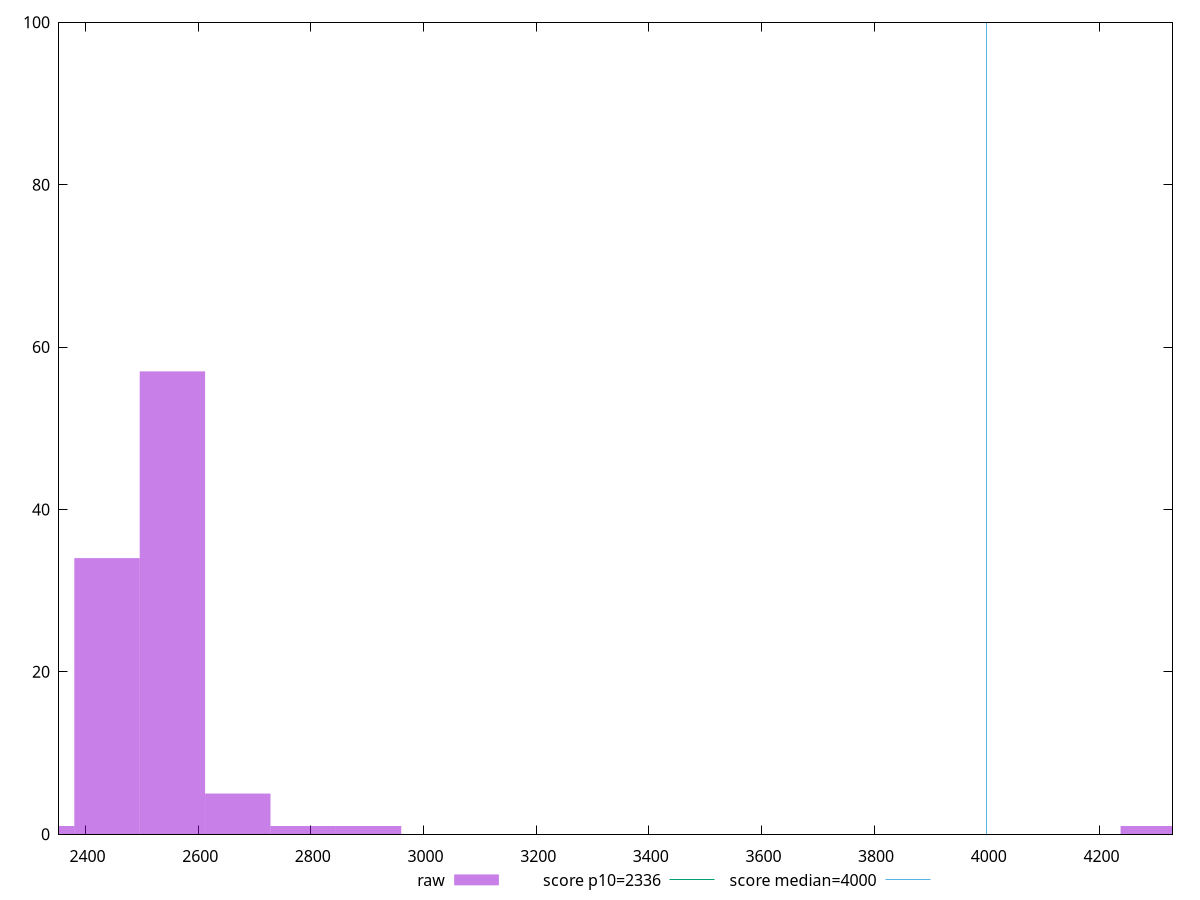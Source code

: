 reset

$raw <<EOF
4295.66940099963 1
2554.18180599978 57
2438.08263299979 34
2670.28097899977 5
2902.47932499975 1
2786.38015199976 1
2321.9834599998003 1
EOF

set key outside below
set boxwidth 116.09917299999
set xrange [2352.8495000000003:4329.7725]
set yrange [0:100]
set trange [0:100]
set style fill transparent solid 0.5 noborder

set parametric
set terminal svg size 640, 490 enhanced background rgb 'white'
set output "report_00011_2021-02-09T10:53:21.242Z/first-meaningful-paint/samples/pages+cached/raw/histogram.svg"

plot $raw title "raw" with boxes, \
     2336,t title "score p10=2336", \
     4000,t title "score median=4000"

reset
